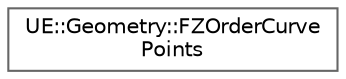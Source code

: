 digraph "Graphical Class Hierarchy"
{
 // INTERACTIVE_SVG=YES
 // LATEX_PDF_SIZE
  bgcolor="transparent";
  edge [fontname=Helvetica,fontsize=10,labelfontname=Helvetica,labelfontsize=10];
  node [fontname=Helvetica,fontsize=10,shape=box,height=0.2,width=0.4];
  rankdir="LR";
  Node0 [id="Node000000",label="UE::Geometry::FZOrderCurve\lPoints",height=0.2,width=0.4,color="grey40", fillcolor="white", style="filled",URL="$db/d96/structUE_1_1Geometry_1_1FZOrderCurvePoints.html",tooltip="Generate a \"z-order curve\" ordering for a point set by distributing the points to a quad- or octree a..."];
}
